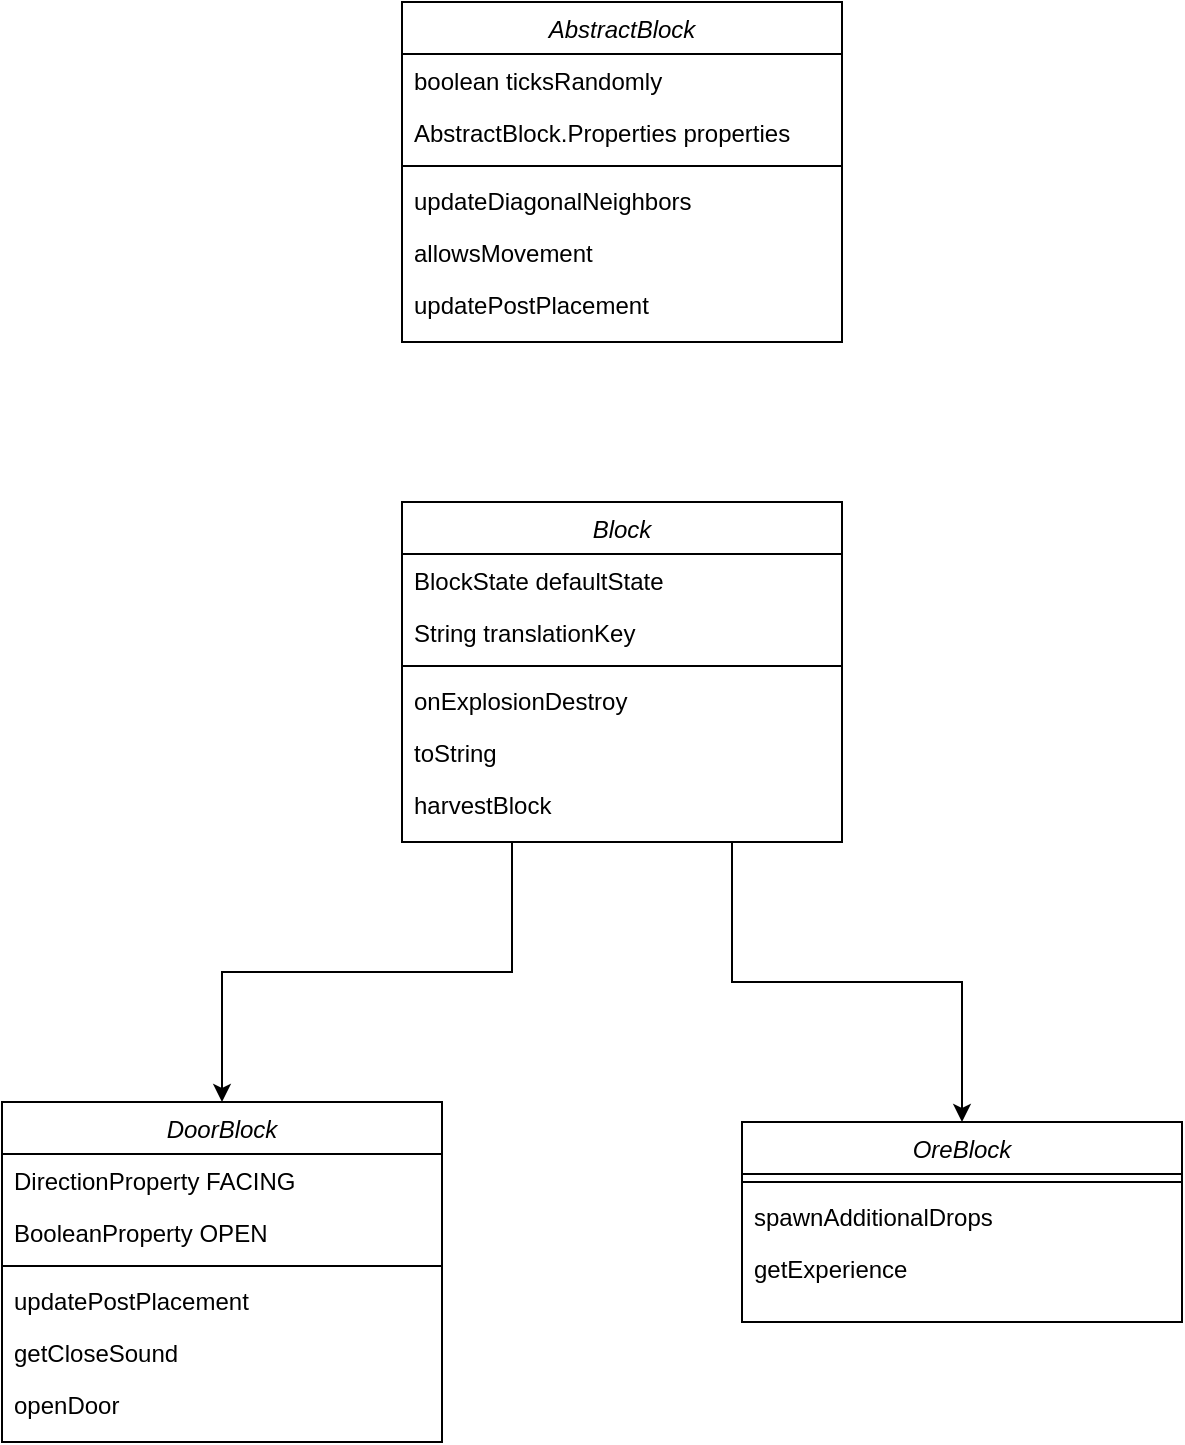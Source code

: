 <mxfile version="24.0.7" type="device">
  <diagram id="C5RBs43oDa-KdzZeNtuy" name="Page-1">
    <mxGraphModel dx="2049" dy="1114" grid="1" gridSize="10" guides="1" tooltips="1" connect="1" arrows="1" fold="1" page="1" pageScale="1" pageWidth="827" pageHeight="1169" math="0" shadow="0">
      <root>
        <object label="" jk="jh" id="WIyWlLk6GJQsqaUBKTNV-0">
          <mxCell />
        </object>
        <mxCell id="WIyWlLk6GJQsqaUBKTNV-1" parent="WIyWlLk6GJQsqaUBKTNV-0" />
        <mxCell id="FxVz5p3UNlre5ZFydGJa-39" style="edgeStyle=orthogonalEdgeStyle;rounded=0;orthogonalLoop=1;jettySize=auto;html=1;exitX=0.25;exitY=1;exitDx=0;exitDy=0;entryX=0.5;entryY=0;entryDx=0;entryDy=0;" edge="1" parent="WIyWlLk6GJQsqaUBKTNV-1" source="zkfFHV4jXpPFQw0GAbJ--0" target="FxVz5p3UNlre5ZFydGJa-28">
          <mxGeometry relative="1" as="geometry" />
        </mxCell>
        <mxCell id="FxVz5p3UNlre5ZFydGJa-47" style="edgeStyle=orthogonalEdgeStyle;rounded=0;orthogonalLoop=1;jettySize=auto;html=1;exitX=0.75;exitY=1;exitDx=0;exitDy=0;entryX=0.5;entryY=0;entryDx=0;entryDy=0;" edge="1" parent="WIyWlLk6GJQsqaUBKTNV-1" source="zkfFHV4jXpPFQw0GAbJ--0" target="FxVz5p3UNlre5ZFydGJa-56">
          <mxGeometry relative="1" as="geometry">
            <mxPoint x="710" y="585" as="targetPoint" />
          </mxGeometry>
        </mxCell>
        <mxCell id="zkfFHV4jXpPFQw0GAbJ--0" value="Block" style="swimlane;fontStyle=2;align=center;verticalAlign=top;childLayout=stackLayout;horizontal=1;startSize=26;horizontalStack=0;resizeParent=1;resizeLast=0;collapsible=1;marginBottom=0;rounded=0;shadow=0;strokeWidth=1;" parent="WIyWlLk6GJQsqaUBKTNV-1" vertex="1">
          <mxGeometry x="230" y="280" width="220" height="170" as="geometry">
            <mxRectangle x="230" y="140" width="160" height="26" as="alternateBounds" />
          </mxGeometry>
        </mxCell>
        <mxCell id="zkfFHV4jXpPFQw0GAbJ--1" value="BlockState defaultState" style="text;align=left;verticalAlign=top;spacingLeft=4;spacingRight=4;overflow=hidden;rotatable=0;points=[[0,0.5],[1,0.5]];portConstraint=eastwest;" parent="zkfFHV4jXpPFQw0GAbJ--0" vertex="1">
          <mxGeometry y="26" width="220" height="26" as="geometry" />
        </mxCell>
        <mxCell id="zkfFHV4jXpPFQw0GAbJ--2" value="String translationKey" style="text;align=left;verticalAlign=top;spacingLeft=4;spacingRight=4;overflow=hidden;rotatable=0;points=[[0,0.5],[1,0.5]];portConstraint=eastwest;rounded=0;shadow=0;html=0;" parent="zkfFHV4jXpPFQw0GAbJ--0" vertex="1">
          <mxGeometry y="52" width="220" height="26" as="geometry" />
        </mxCell>
        <mxCell id="zkfFHV4jXpPFQw0GAbJ--4" value="" style="line;html=1;strokeWidth=1;align=left;verticalAlign=middle;spacingTop=-1;spacingLeft=3;spacingRight=3;rotatable=0;labelPosition=right;points=[];portConstraint=eastwest;" parent="zkfFHV4jXpPFQw0GAbJ--0" vertex="1">
          <mxGeometry y="78" width="220" height="8" as="geometry" />
        </mxCell>
        <mxCell id="FxVz5p3UNlre5ZFydGJa-9" value="onExplosionDestroy" style="text;align=left;verticalAlign=top;spacingLeft=4;spacingRight=4;overflow=hidden;rotatable=0;points=[[0,0.5],[1,0.5]];portConstraint=eastwest;rounded=0;shadow=0;html=0;" vertex="1" parent="zkfFHV4jXpPFQw0GAbJ--0">
          <mxGeometry y="86" width="220" height="26" as="geometry" />
        </mxCell>
        <mxCell id="FxVz5p3UNlre5ZFydGJa-10" value="toString" style="text;align=left;verticalAlign=top;spacingLeft=4;spacingRight=4;overflow=hidden;rotatable=0;points=[[0,0.5],[1,0.5]];portConstraint=eastwest;rounded=0;shadow=0;html=0;" vertex="1" parent="zkfFHV4jXpPFQw0GAbJ--0">
          <mxGeometry y="112" width="220" height="26" as="geometry" />
        </mxCell>
        <mxCell id="FxVz5p3UNlre5ZFydGJa-5" value="harvestBlock" style="text;align=left;verticalAlign=top;spacingLeft=4;spacingRight=4;overflow=hidden;rotatable=0;points=[[0,0.5],[1,0.5]];portConstraint=eastwest;rounded=0;shadow=0;html=0;" vertex="1" parent="zkfFHV4jXpPFQw0GAbJ--0">
          <mxGeometry y="138" width="220" height="26" as="geometry" />
        </mxCell>
        <mxCell id="FxVz5p3UNlre5ZFydGJa-28" value="DoorBlock" style="swimlane;fontStyle=2;align=center;verticalAlign=top;childLayout=stackLayout;horizontal=1;startSize=26;horizontalStack=0;resizeParent=1;resizeLast=0;collapsible=1;marginBottom=0;rounded=0;shadow=0;strokeWidth=1;" vertex="1" parent="WIyWlLk6GJQsqaUBKTNV-1">
          <mxGeometry x="30" y="580" width="220" height="170" as="geometry">
            <mxRectangle x="230" y="140" width="160" height="26" as="alternateBounds" />
          </mxGeometry>
        </mxCell>
        <mxCell id="FxVz5p3UNlre5ZFydGJa-36" value="DirectionProperty FACING" style="text;align=left;verticalAlign=top;spacingLeft=4;spacingRight=4;overflow=hidden;rotatable=0;points=[[0,0.5],[1,0.5]];portConstraint=eastwest;rounded=0;shadow=0;html=0;" vertex="1" parent="FxVz5p3UNlre5ZFydGJa-28">
          <mxGeometry y="26" width="220" height="26" as="geometry" />
        </mxCell>
        <mxCell id="FxVz5p3UNlre5ZFydGJa-37" value="BooleanProperty OPEN" style="text;align=left;verticalAlign=top;spacingLeft=4;spacingRight=4;overflow=hidden;rotatable=0;points=[[0,0.5],[1,0.5]];portConstraint=eastwest;rounded=0;shadow=0;html=0;" vertex="1" parent="FxVz5p3UNlre5ZFydGJa-28">
          <mxGeometry y="52" width="220" height="26" as="geometry" />
        </mxCell>
        <mxCell id="FxVz5p3UNlre5ZFydGJa-31" value="" style="line;html=1;strokeWidth=1;align=left;verticalAlign=middle;spacingTop=-1;spacingLeft=3;spacingRight=3;rotatable=0;labelPosition=right;points=[];portConstraint=eastwest;" vertex="1" parent="FxVz5p3UNlre5ZFydGJa-28">
          <mxGeometry y="78" width="220" height="8" as="geometry" />
        </mxCell>
        <mxCell id="FxVz5p3UNlre5ZFydGJa-32" value="updatePostPlacement" style="text;align=left;verticalAlign=top;spacingLeft=4;spacingRight=4;overflow=hidden;rotatable=0;points=[[0,0.5],[1,0.5]];portConstraint=eastwest;rounded=0;shadow=0;html=0;" vertex="1" parent="FxVz5p3UNlre5ZFydGJa-28">
          <mxGeometry y="86" width="220" height="26" as="geometry" />
        </mxCell>
        <mxCell id="FxVz5p3UNlre5ZFydGJa-33" value="getCloseSound" style="text;align=left;verticalAlign=top;spacingLeft=4;spacingRight=4;overflow=hidden;rotatable=0;points=[[0,0.5],[1,0.5]];portConstraint=eastwest;rounded=0;shadow=0;html=0;" vertex="1" parent="FxVz5p3UNlre5ZFydGJa-28">
          <mxGeometry y="112" width="220" height="26" as="geometry" />
        </mxCell>
        <mxCell id="FxVz5p3UNlre5ZFydGJa-34" value="openDoor" style="text;align=left;verticalAlign=top;spacingLeft=4;spacingRight=4;overflow=hidden;rotatable=0;points=[[0,0.5],[1,0.5]];portConstraint=eastwest;rounded=0;shadow=0;html=0;" vertex="1" parent="FxVz5p3UNlre5ZFydGJa-28">
          <mxGeometry y="138" width="220" height="26" as="geometry" />
        </mxCell>
        <mxCell id="FxVz5p3UNlre5ZFydGJa-48" value="AbstractBlock" style="swimlane;fontStyle=2;align=center;verticalAlign=top;childLayout=stackLayout;horizontal=1;startSize=26;horizontalStack=0;resizeParent=1;resizeLast=0;collapsible=1;marginBottom=0;rounded=0;shadow=0;strokeWidth=1;" vertex="1" parent="WIyWlLk6GJQsqaUBKTNV-1">
          <mxGeometry x="230" y="30" width="220" height="170" as="geometry">
            <mxRectangle x="230" y="140" width="160" height="26" as="alternateBounds" />
          </mxGeometry>
        </mxCell>
        <mxCell id="FxVz5p3UNlre5ZFydGJa-49" value="boolean ticksRandomly" style="text;align=left;verticalAlign=top;spacingLeft=4;spacingRight=4;overflow=hidden;rotatable=0;points=[[0,0.5],[1,0.5]];portConstraint=eastwest;" vertex="1" parent="FxVz5p3UNlre5ZFydGJa-48">
          <mxGeometry y="26" width="220" height="26" as="geometry" />
        </mxCell>
        <mxCell id="FxVz5p3UNlre5ZFydGJa-50" value="AbstractBlock.Properties properties" style="text;align=left;verticalAlign=top;spacingLeft=4;spacingRight=4;overflow=hidden;rotatable=0;points=[[0,0.5],[1,0.5]];portConstraint=eastwest;rounded=0;shadow=0;html=0;" vertex="1" parent="FxVz5p3UNlre5ZFydGJa-48">
          <mxGeometry y="52" width="220" height="26" as="geometry" />
        </mxCell>
        <mxCell id="FxVz5p3UNlre5ZFydGJa-51" value="" style="line;html=1;strokeWidth=1;align=left;verticalAlign=middle;spacingTop=-1;spacingLeft=3;spacingRight=3;rotatable=0;labelPosition=right;points=[];portConstraint=eastwest;" vertex="1" parent="FxVz5p3UNlre5ZFydGJa-48">
          <mxGeometry y="78" width="220" height="8" as="geometry" />
        </mxCell>
        <mxCell id="FxVz5p3UNlre5ZFydGJa-52" value="updateDiagonalNeighbors" style="text;align=left;verticalAlign=top;spacingLeft=4;spacingRight=4;overflow=hidden;rotatable=0;points=[[0,0.5],[1,0.5]];portConstraint=eastwest;rounded=0;shadow=0;html=0;" vertex="1" parent="FxVz5p3UNlre5ZFydGJa-48">
          <mxGeometry y="86" width="220" height="26" as="geometry" />
        </mxCell>
        <mxCell id="FxVz5p3UNlre5ZFydGJa-53" value="allowsMovement" style="text;align=left;verticalAlign=top;spacingLeft=4;spacingRight=4;overflow=hidden;rotatable=0;points=[[0,0.5],[1,0.5]];portConstraint=eastwest;rounded=0;shadow=0;html=0;" vertex="1" parent="FxVz5p3UNlre5ZFydGJa-48">
          <mxGeometry y="112" width="220" height="26" as="geometry" />
        </mxCell>
        <mxCell id="FxVz5p3UNlre5ZFydGJa-54" value="updatePostPlacement" style="text;align=left;verticalAlign=top;spacingLeft=4;spacingRight=4;overflow=hidden;rotatable=0;points=[[0,0.5],[1,0.5]];portConstraint=eastwest;rounded=0;shadow=0;html=0;" vertex="1" parent="FxVz5p3UNlre5ZFydGJa-48">
          <mxGeometry y="138" width="220" height="26" as="geometry" />
        </mxCell>
        <mxCell id="FxVz5p3UNlre5ZFydGJa-56" value="OreBlock" style="swimlane;fontStyle=2;align=center;verticalAlign=top;childLayout=stackLayout;horizontal=1;startSize=26;horizontalStack=0;resizeParent=1;resizeLast=0;collapsible=1;marginBottom=0;rounded=0;shadow=0;strokeWidth=1;" vertex="1" parent="WIyWlLk6GJQsqaUBKTNV-1">
          <mxGeometry x="400" y="590" width="220" height="100" as="geometry">
            <mxRectangle x="230" y="140" width="160" height="26" as="alternateBounds" />
          </mxGeometry>
        </mxCell>
        <mxCell id="FxVz5p3UNlre5ZFydGJa-59" value="" style="line;html=1;strokeWidth=1;align=left;verticalAlign=middle;spacingTop=-1;spacingLeft=3;spacingRight=3;rotatable=0;labelPosition=right;points=[];portConstraint=eastwest;" vertex="1" parent="FxVz5p3UNlre5ZFydGJa-56">
          <mxGeometry y="26" width="220" height="8" as="geometry" />
        </mxCell>
        <mxCell id="FxVz5p3UNlre5ZFydGJa-60" value="spawnAdditionalDrops" style="text;align=left;verticalAlign=top;spacingLeft=4;spacingRight=4;overflow=hidden;rotatable=0;points=[[0,0.5],[1,0.5]];portConstraint=eastwest;rounded=0;shadow=0;html=0;" vertex="1" parent="FxVz5p3UNlre5ZFydGJa-56">
          <mxGeometry y="34" width="220" height="26" as="geometry" />
        </mxCell>
        <mxCell id="FxVz5p3UNlre5ZFydGJa-61" value="getExperience" style="text;align=left;verticalAlign=top;spacingLeft=4;spacingRight=4;overflow=hidden;rotatable=0;points=[[0,0.5],[1,0.5]];portConstraint=eastwest;rounded=0;shadow=0;html=0;" vertex="1" parent="FxVz5p3UNlre5ZFydGJa-56">
          <mxGeometry y="60" width="220" height="26" as="geometry" />
        </mxCell>
      </root>
    </mxGraphModel>
  </diagram>
</mxfile>

